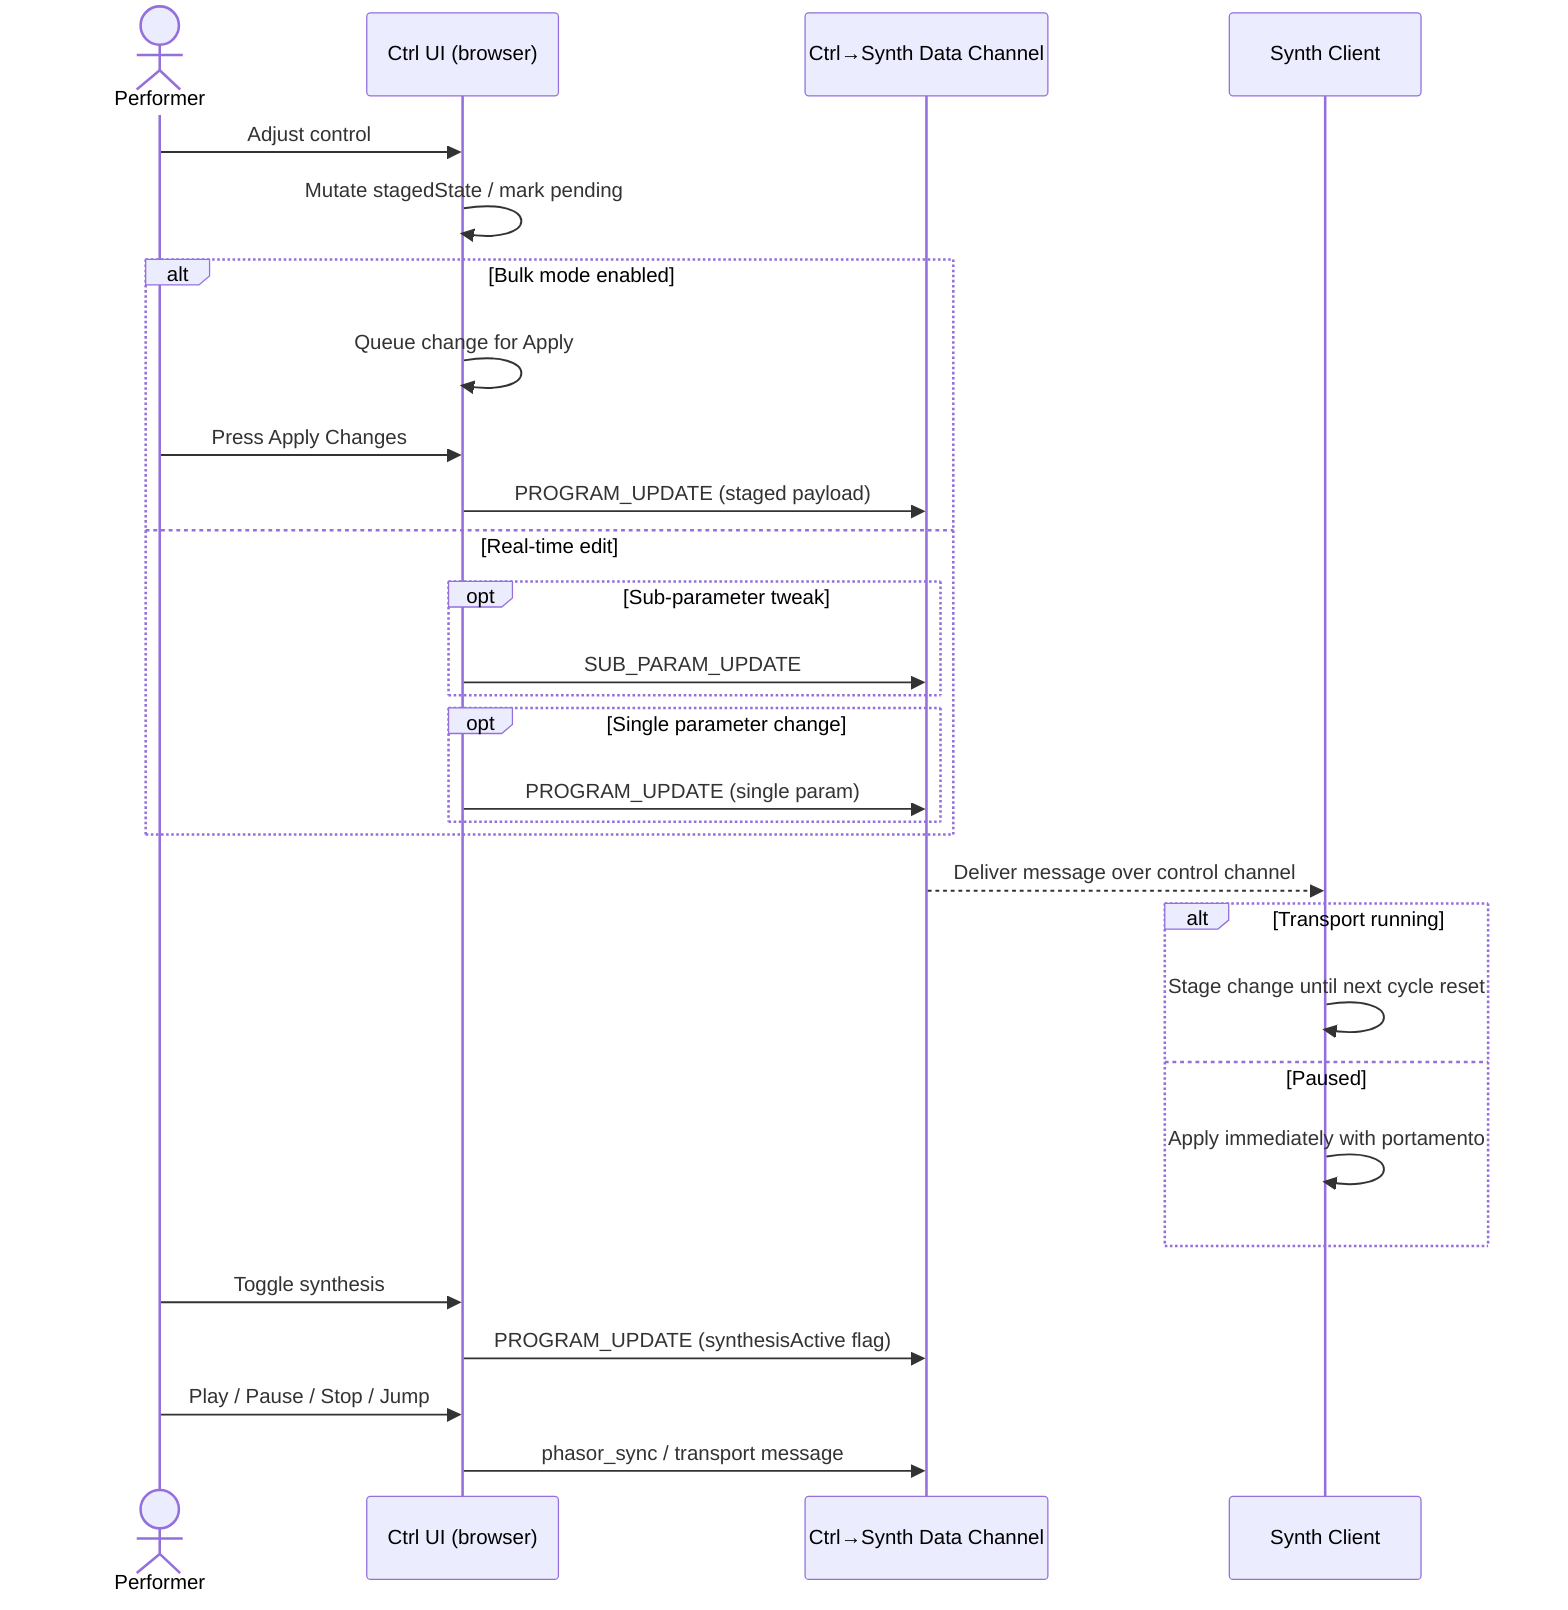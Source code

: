 sequenceDiagram
  actor Performer
  participant CtrlUI as Ctrl UI (browser)
  participant CtrlRTC as Ctrl→Synth Data Channel
  participant Synth as Synth Client

  Performer->>CtrlUI: Adjust control
  CtrlUI->>CtrlUI: Mutate stagedState / mark pending
  alt Bulk mode enabled
    CtrlUI->>CtrlUI: Queue change for Apply
    Performer->>CtrlUI: Press Apply Changes
    CtrlUI->>CtrlRTC: PROGRAM_UPDATE (staged payload)
  else Real-time edit
    opt Sub-parameter tweak
      CtrlUI->>CtrlRTC: SUB_PARAM_UPDATE
    end
    opt Single parameter change
      CtrlUI->>CtrlRTC: PROGRAM_UPDATE (single param)
    end
  end
  CtrlRTC-->>Synth: Deliver message over control channel
  alt Transport running
    Synth->>Synth: Stage change until next cycle reset
  else Paused
    Synth->>Synth: Apply immediately with portamento
  end
  Performer->>CtrlUI: Toggle synthesis
  CtrlUI->>CtrlRTC: PROGRAM_UPDATE (synthesisActive flag)
  Performer->>CtrlUI: Play / Pause / Stop / Jump
  CtrlUI->>CtrlRTC: phasor_sync / transport message